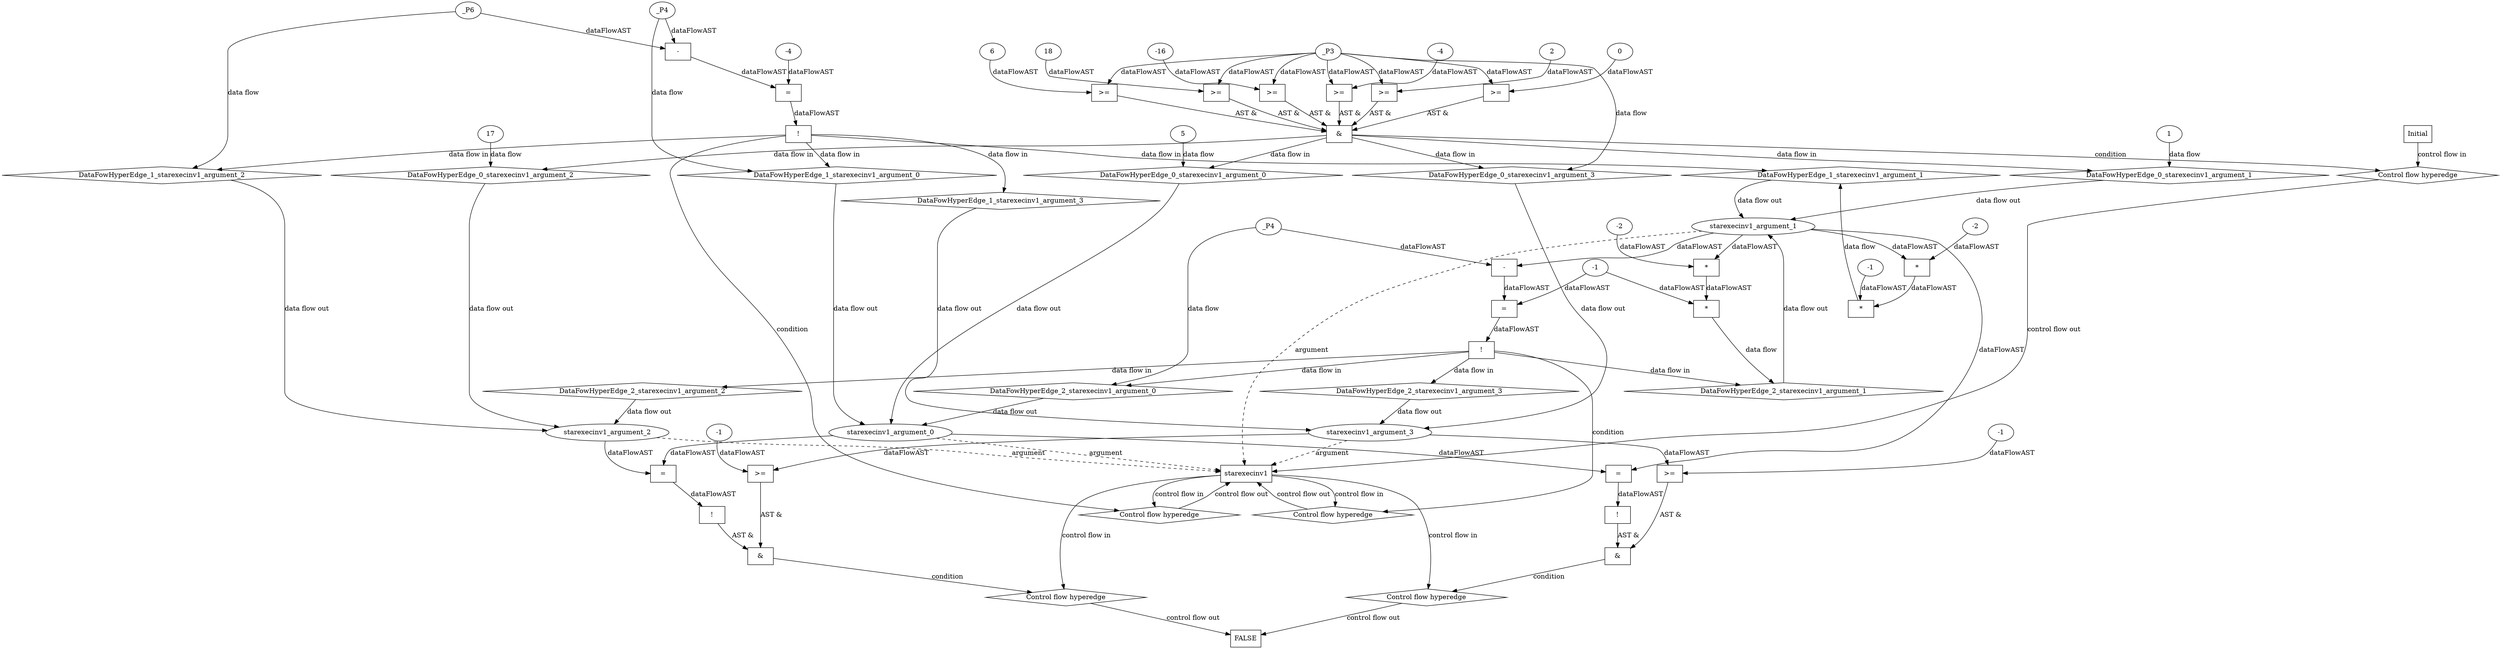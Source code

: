 digraph dag {
"starexecinv1" [label="starexecinv1" nodeName="starexecinv1" class=cfn  shape="rect"];
FALSE [label="FALSE" nodeName=FALSE class=cfn  shape="rect"];
Initial [label="Initial" nodeName=Initial class=cfn  shape="rect"];
ControlFowHyperEdge_0 [label="Control flow hyperedge" nodeName=ControlFowHyperEdge_0 class=controlFlowHyperEdge shape="diamond"];
"Initial" -> ControlFowHyperEdge_0 [label="control flow in"]
ControlFowHyperEdge_0 -> "starexecinv1" [label="control flow out"]
ControlFowHyperEdge_1 [label="Control flow hyperedge" nodeName=ControlFowHyperEdge_1 class=controlFlowHyperEdge shape="diamond"];
"starexecinv1" -> ControlFowHyperEdge_1 [label="control flow in"]
ControlFowHyperEdge_1 -> "starexecinv1" [label="control flow out"]
ControlFowHyperEdge_2 [label="Control flow hyperedge" nodeName=ControlFowHyperEdge_2 class=controlFlowHyperEdge shape="diamond"];
"starexecinv1" -> ControlFowHyperEdge_2 [label="control flow in"]
ControlFowHyperEdge_2 -> "starexecinv1" [label="control flow out"]
ControlFowHyperEdge_3 [label="Control flow hyperedge" nodeName=ControlFowHyperEdge_3 class=controlFlowHyperEdge shape="diamond"];
"starexecinv1" -> ControlFowHyperEdge_3 [label="control flow in"]
ControlFowHyperEdge_3 -> "FALSE" [label="control flow out"]
ControlFowHyperEdge_4 [label="Control flow hyperedge" nodeName=ControlFowHyperEdge_4 class=controlFlowHyperEdge shape="diamond"];
"starexecinv1" -> ControlFowHyperEdge_4 [label="control flow in"]
ControlFowHyperEdge_4 -> "FALSE" [label="control flow out"]
"starexecinv1_argument_0" [label="starexecinv1_argument_0" nodeName=argument0 class=argument  head="starexecinv1" shape="oval"];
"starexecinv1_argument_0" -> "starexecinv1"[label="argument" style="dashed"]
"starexecinv1_argument_1" [label="starexecinv1_argument_1" nodeName=argument1 class=argument  head="starexecinv1" shape="oval"];
"starexecinv1_argument_1" -> "starexecinv1"[label="argument" style="dashed"]
"starexecinv1_argument_2" [label="starexecinv1_argument_2" nodeName=argument2 class=argument  head="starexecinv1" shape="oval"];
"starexecinv1_argument_2" -> "starexecinv1"[label="argument" style="dashed"]
"starexecinv1_argument_3" [label="starexecinv1_argument_3" nodeName=argument3 class=argument  head="starexecinv1" shape="oval"];
"starexecinv1_argument_3" -> "starexecinv1"[label="argument" style="dashed"]

"xxxstarexecinv1___Initial_0xxx_and" [label="&" nodeName="xxxstarexecinv1___Initial_0xxx_and" class=Operator shape="rect"];
"xxxstarexecinv1___Initial_0xxxguard3_node_0" [label=">=" nodeName="xxxstarexecinv1___Initial_0xxxguard3_node_0" class=Operator  shape="rect"];
"xxxstarexecinv1___Initial_0xxxguard3_node_2" [label="6" nodeName="xxxstarexecinv1___Initial_0xxxguard3_node_2" class=Literal ];
"xxxstarexecinv1___Initial_0xxxdataFlow3_node_0" -> "xxxstarexecinv1___Initial_0xxxguard3_node_0"[label="dataFlowAST"]
"xxxstarexecinv1___Initial_0xxxguard3_node_2" -> "xxxstarexecinv1___Initial_0xxxguard3_node_0"[label="dataFlowAST"]

"xxxstarexecinv1___Initial_0xxxguard3_node_0" -> "xxxstarexecinv1___Initial_0xxx_and" [label="AST &"];
"xxxstarexecinv1___Initial_0xxxguard5_node_0" [label=">=" nodeName="xxxstarexecinv1___Initial_0xxxguard5_node_0" class=Operator  shape="rect"];
"xxxstarexecinv1___Initial_0xxxguard5_node_2" [label="18" nodeName="xxxstarexecinv1___Initial_0xxxguard5_node_2" class=Literal ];
"xxxstarexecinv1___Initial_0xxxdataFlow3_node_0" -> "xxxstarexecinv1___Initial_0xxxguard5_node_0"[label="dataFlowAST"]
"xxxstarexecinv1___Initial_0xxxguard5_node_2" -> "xxxstarexecinv1___Initial_0xxxguard5_node_0"[label="dataFlowAST"]

"xxxstarexecinv1___Initial_0xxxguard5_node_0" -> "xxxstarexecinv1___Initial_0xxx_and" [label="AST &"];
"xxxstarexecinv1___Initial_0xxxguard4_node_0" [label=">=" nodeName="xxxstarexecinv1___Initial_0xxxguard4_node_0" class=Operator  shape="rect"];
"xxxstarexecinv1___Initial_0xxxguard4_node_2" [label="2" nodeName="xxxstarexecinv1___Initial_0xxxguard4_node_2" class=Literal ];
"xxxstarexecinv1___Initial_0xxxdataFlow3_node_0" -> "xxxstarexecinv1___Initial_0xxxguard4_node_0"[label="dataFlowAST"]
"xxxstarexecinv1___Initial_0xxxguard4_node_2" -> "xxxstarexecinv1___Initial_0xxxguard4_node_0"[label="dataFlowAST"]

"xxxstarexecinv1___Initial_0xxxguard4_node_0" -> "xxxstarexecinv1___Initial_0xxx_and" [label="AST &"];
"xxxstarexecinv1___Initial_0xxxguard1_node_0" [label=">=" nodeName="xxxstarexecinv1___Initial_0xxxguard1_node_0" class=Operator  shape="rect"];
"xxxstarexecinv1___Initial_0xxxguard1_node_2" [label="-16" nodeName="xxxstarexecinv1___Initial_0xxxguard1_node_2" class=Literal ];
"xxxstarexecinv1___Initial_0xxxdataFlow3_node_0" -> "xxxstarexecinv1___Initial_0xxxguard1_node_0"[label="dataFlowAST"]
"xxxstarexecinv1___Initial_0xxxguard1_node_2" -> "xxxstarexecinv1___Initial_0xxxguard1_node_0"[label="dataFlowAST"]

"xxxstarexecinv1___Initial_0xxxguard1_node_0" -> "xxxstarexecinv1___Initial_0xxx_and" [label="AST &"];
"xxxstarexecinv1___Initial_0xxxguard_0_node_0" [label=">=" nodeName="xxxstarexecinv1___Initial_0xxxguard_0_node_0" class=Operator  shape="rect"];
"xxxstarexecinv1___Initial_0xxxguard_0_node_2" [label="0" nodeName="xxxstarexecinv1___Initial_0xxxguard_0_node_2" class=Literal ];
"xxxstarexecinv1___Initial_0xxxdataFlow3_node_0" -> "xxxstarexecinv1___Initial_0xxxguard_0_node_0"[label="dataFlowAST"]
"xxxstarexecinv1___Initial_0xxxguard_0_node_2" -> "xxxstarexecinv1___Initial_0xxxguard_0_node_0"[label="dataFlowAST"]

"xxxstarexecinv1___Initial_0xxxguard_0_node_0" -> "xxxstarexecinv1___Initial_0xxx_and" [label="AST &"];
"xxxstarexecinv1___Initial_0xxxguard2_node_0" [label=">=" nodeName="xxxstarexecinv1___Initial_0xxxguard2_node_0" class=Operator  shape="rect"];
"xxxstarexecinv1___Initial_0xxxguard2_node_2" [label="-4" nodeName="xxxstarexecinv1___Initial_0xxxguard2_node_2" class=Literal ];
"xxxstarexecinv1___Initial_0xxxdataFlow3_node_0" -> "xxxstarexecinv1___Initial_0xxxguard2_node_0"[label="dataFlowAST"]
"xxxstarexecinv1___Initial_0xxxguard2_node_2" -> "xxxstarexecinv1___Initial_0xxxguard2_node_0"[label="dataFlowAST"]

"xxxstarexecinv1___Initial_0xxxguard2_node_0" -> "xxxstarexecinv1___Initial_0xxx_and" [label="AST &"];
"xxxstarexecinv1___Initial_0xxx_and" -> "ControlFowHyperEdge_0" [label="condition"];
"xxxstarexecinv1___Initial_0xxxdataFlow_0_node_0" [label="5" nodeName="xxxstarexecinv1___Initial_0xxxdataFlow_0_node_0" class=Literal ];

"xxxstarexecinv1___Initial_0xxxdataFlow_0_node_0" -> "DataFowHyperEdge_0_starexecinv1_argument_0" [label="data flow"];
"xxxstarexecinv1___Initial_0xxxdataFlow1_node_0" [label="1" nodeName="xxxstarexecinv1___Initial_0xxxdataFlow1_node_0" class=Literal ];

"xxxstarexecinv1___Initial_0xxxdataFlow1_node_0" -> "DataFowHyperEdge_0_starexecinv1_argument_1" [label="data flow"];
"xxxstarexecinv1___Initial_0xxxdataFlow2_node_0" [label="17" nodeName="xxxstarexecinv1___Initial_0xxxdataFlow2_node_0" class=Literal ];

"xxxstarexecinv1___Initial_0xxxdataFlow2_node_0" -> "DataFowHyperEdge_0_starexecinv1_argument_2" [label="data flow"];
"xxxstarexecinv1___Initial_0xxxdataFlow3_node_0" [label="_P3" nodeName="xxxstarexecinv1___Initial_0xxxdataFlow3_node_0" class=Constant ];

"xxxstarexecinv1___Initial_0xxxdataFlow3_node_0" -> "DataFowHyperEdge_0_starexecinv1_argument_3" [label="data flow"];
"xxxstarexecinv1___starexecinv1_1xxxguard_0_node_0" [label="!" nodeName="xxxstarexecinv1___starexecinv1_1xxxguard_0_node_0" class=Operator shape="rect"];
"xxxstarexecinv1___starexecinv1_1xxxguard_0_node_1" [label="=" nodeName="xxxstarexecinv1___starexecinv1_1xxxguard_0_node_1" class=Operator  shape="rect"];
"xxxstarexecinv1___starexecinv1_1xxxguard_0_node_2" [label="-" nodeName="xxxstarexecinv1___starexecinv1_1xxxguard_0_node_2" class= Operator shape="rect"];
"xxxstarexecinv1___starexecinv1_1xxxguard_0_node_5" [label="-4" nodeName="xxxstarexecinv1___starexecinv1_1xxxguard_0_node_5" class=Literal ];
"xxxstarexecinv1___starexecinv1_1xxxguard_0_node_1" -> "xxxstarexecinv1___starexecinv1_1xxxguard_0_node_0"[label="dataFlowAST"]
"xxxstarexecinv1___starexecinv1_1xxxguard_0_node_2" -> "xxxstarexecinv1___starexecinv1_1xxxguard_0_node_1"[label="dataFlowAST"]
"xxxstarexecinv1___starexecinv1_1xxxguard_0_node_5" -> "xxxstarexecinv1___starexecinv1_1xxxguard_0_node_1"[label="dataFlowAST"]
"xxxstarexecinv1___starexecinv1_1xxxdataFlow2_node_0" -> "xxxstarexecinv1___starexecinv1_1xxxguard_0_node_2"[label="dataFlowAST"]
"xxxstarexecinv1___starexecinv1_1xxxdataFlow_0_node_0" -> "xxxstarexecinv1___starexecinv1_1xxxguard_0_node_2"[label="dataFlowAST"]

"xxxstarexecinv1___starexecinv1_1xxxguard_0_node_0" -> "ControlFowHyperEdge_1" [label="condition"];
"xxxstarexecinv1___starexecinv1_1xxxdataFlow_0_node_0" [label="_P4" nodeName="xxxstarexecinv1___starexecinv1_1xxxdataFlow_0_node_0" class=Constant ];

"xxxstarexecinv1___starexecinv1_1xxxdataFlow_0_node_0" -> "DataFowHyperEdge_1_starexecinv1_argument_0" [label="data flow"];
"xxxstarexecinv1___starexecinv1_1xxxdataFlow1_node_0" [label="*" nodeName="xxxstarexecinv1___starexecinv1_1xxxdataFlow1_node_0" class=Operator  shape="rect"];
"xxxstarexecinv1___starexecinv1_1xxxdataFlow1_node_1" [label="-1" nodeName="xxxstarexecinv1___starexecinv1_1xxxdataFlow1_node_1" class=Coeff ];
"xxxstarexecinv1___starexecinv1_1xxxdataFlow1_node_2" [label="*" nodeName="xxxstarexecinv1___starexecinv1_1xxxdataFlow1_node_2" class=Operator  shape="rect"];
"xxxstarexecinv1___starexecinv1_1xxxdataFlow1_node_3" [label="-2" nodeName="xxxstarexecinv1___starexecinv1_1xxxdataFlow1_node_3" class=Coeff ];
"xxxstarexecinv1___starexecinv1_1xxxdataFlow1_node_1" -> "xxxstarexecinv1___starexecinv1_1xxxdataFlow1_node_0"[label="dataFlowAST"]
"xxxstarexecinv1___starexecinv1_1xxxdataFlow1_node_2" -> "xxxstarexecinv1___starexecinv1_1xxxdataFlow1_node_0"[label="dataFlowAST"]
"starexecinv1_argument_1" -> "xxxstarexecinv1___starexecinv1_1xxxdataFlow1_node_2"[label="dataFlowAST"]
"xxxstarexecinv1___starexecinv1_1xxxdataFlow1_node_3" -> "xxxstarexecinv1___starexecinv1_1xxxdataFlow1_node_2"[label="dataFlowAST"]

"xxxstarexecinv1___starexecinv1_1xxxdataFlow1_node_0" -> "DataFowHyperEdge_1_starexecinv1_argument_1" [label="data flow"];
"xxxstarexecinv1___starexecinv1_1xxxdataFlow2_node_0" [label="_P6" nodeName="xxxstarexecinv1___starexecinv1_1xxxdataFlow2_node_0" class=Constant ];

"xxxstarexecinv1___starexecinv1_1xxxdataFlow2_node_0" -> "DataFowHyperEdge_1_starexecinv1_argument_2" [label="data flow"];
"xxxstarexecinv1___starexecinv1_2xxxguard_0_node_0" [label="!" nodeName="xxxstarexecinv1___starexecinv1_2xxxguard_0_node_0" class=Operator shape="rect"];
"xxxstarexecinv1___starexecinv1_2xxxguard_0_node_1" [label="=" nodeName="xxxstarexecinv1___starexecinv1_2xxxguard_0_node_1" class=Operator  shape="rect"];
"xxxstarexecinv1___starexecinv1_2xxxguard_0_node_2" [label="-" nodeName="xxxstarexecinv1___starexecinv1_2xxxguard_0_node_2" class= Operator shape="rect"];
"xxxstarexecinv1___starexecinv1_2xxxdataFlow1_node_1" [label="-1" nodeName="xxxstarexecinv1___starexecinv1_2xxxdataFlow1_node_1" class=Literal ];
"xxxstarexecinv1___starexecinv1_2xxxguard_0_node_1" -> "xxxstarexecinv1___starexecinv1_2xxxguard_0_node_0"[label="dataFlowAST"]
"xxxstarexecinv1___starexecinv1_2xxxguard_0_node_2" -> "xxxstarexecinv1___starexecinv1_2xxxguard_0_node_1"[label="dataFlowAST"]
"xxxstarexecinv1___starexecinv1_2xxxdataFlow1_node_1" -> "xxxstarexecinv1___starexecinv1_2xxxguard_0_node_1"[label="dataFlowAST"]
"starexecinv1_argument_1" -> "xxxstarexecinv1___starexecinv1_2xxxguard_0_node_2"[label="dataFlowAST"]
"xxxstarexecinv1___starexecinv1_2xxxdataFlow_0_node_0" -> "xxxstarexecinv1___starexecinv1_2xxxguard_0_node_2"[label="dataFlowAST"]

"xxxstarexecinv1___starexecinv1_2xxxguard_0_node_0" -> "ControlFowHyperEdge_2" [label="condition"];
"xxxstarexecinv1___starexecinv1_2xxxdataFlow_0_node_0" [label="_P4" nodeName="xxxstarexecinv1___starexecinv1_2xxxdataFlow_0_node_0" class=Constant ];

"xxxstarexecinv1___starexecinv1_2xxxdataFlow_0_node_0" -> "DataFowHyperEdge_2_starexecinv1_argument_0" [label="data flow"];
"xxxstarexecinv1___starexecinv1_2xxxdataFlow1_node_0" [label="*" nodeName="xxxstarexecinv1___starexecinv1_2xxxdataFlow1_node_0" class=Operator  shape="rect"];
"xxxstarexecinv1___starexecinv1_2xxxdataFlow1_node_1" [label="-1" nodeName="xxxstarexecinv1___starexecinv1_2xxxdataFlow1_node_1" class=Coeff ];
"xxxstarexecinv1___starexecinv1_2xxxdataFlow1_node_2" [label="*" nodeName="xxxstarexecinv1___starexecinv1_2xxxdataFlow1_node_2" class=Operator  shape="rect"];
"xxxstarexecinv1___starexecinv1_2xxxdataFlow1_node_3" [label="-2" nodeName="xxxstarexecinv1___starexecinv1_2xxxdataFlow1_node_3" class=Coeff ];
"xxxstarexecinv1___starexecinv1_2xxxdataFlow1_node_1" -> "xxxstarexecinv1___starexecinv1_2xxxdataFlow1_node_0"[label="dataFlowAST"]
"xxxstarexecinv1___starexecinv1_2xxxdataFlow1_node_2" -> "xxxstarexecinv1___starexecinv1_2xxxdataFlow1_node_0"[label="dataFlowAST"]
"starexecinv1_argument_1" -> "xxxstarexecinv1___starexecinv1_2xxxdataFlow1_node_2"[label="dataFlowAST"]
"xxxstarexecinv1___starexecinv1_2xxxdataFlow1_node_3" -> "xxxstarexecinv1___starexecinv1_2xxxdataFlow1_node_2"[label="dataFlowAST"]

"xxxstarexecinv1___starexecinv1_2xxxdataFlow1_node_0" -> "DataFowHyperEdge_2_starexecinv1_argument_1" [label="data flow"];
"xxxFALSE___starexecinv1_3xxx_and" [label="&" nodeName="xxxFALSE___starexecinv1_3xxx_and" class=Operator shape="rect"];
"xxxFALSE___starexecinv1_3xxxguard_0_node_0" [label="!" nodeName="xxxFALSE___starexecinv1_3xxxguard_0_node_0" class=Operator shape="rect"];
"xxxFALSE___starexecinv1_3xxxguard_0_node_1" [label="=" nodeName="xxxFALSE___starexecinv1_3xxxguard_0_node_1" class=Operator  shape="rect"];
"xxxFALSE___starexecinv1_3xxxguard_0_node_1" -> "xxxFALSE___starexecinv1_3xxxguard_0_node_0"[label="dataFlowAST"]
"starexecinv1_argument_2" -> "xxxFALSE___starexecinv1_3xxxguard_0_node_1"[label="dataFlowAST"]
"starexecinv1_argument_0" -> "xxxFALSE___starexecinv1_3xxxguard_0_node_1"[label="dataFlowAST"]

"xxxFALSE___starexecinv1_3xxxguard_0_node_0" -> "xxxFALSE___starexecinv1_3xxx_and" [label="AST &"];
"xxxFALSE___starexecinv1_3xxxguard1_node_0" [label=">=" nodeName="xxxFALSE___starexecinv1_3xxxguard1_node_0" class=Operator  shape="rect"];
"xxxFALSE___starexecinv1_3xxxguard1_node_1" [label="-1" nodeName="xxxFALSE___starexecinv1_3xxxguard1_node_1" class=Literal ];
"xxxFALSE___starexecinv1_3xxxguard1_node_1" -> "xxxFALSE___starexecinv1_3xxxguard1_node_0"[label="dataFlowAST"]
"starexecinv1_argument_3" -> "xxxFALSE___starexecinv1_3xxxguard1_node_0"[label="dataFlowAST"]

"xxxFALSE___starexecinv1_3xxxguard1_node_0" -> "xxxFALSE___starexecinv1_3xxx_and" [label="AST &"];
"xxxFALSE___starexecinv1_3xxx_and" -> "ControlFowHyperEdge_3" [label="condition"];
"xxxFALSE___starexecinv1_4xxx_and" [label="&" nodeName="xxxFALSE___starexecinv1_4xxx_and" class=Operator shape="rect"];
"xxxFALSE___starexecinv1_4xxxguard_0_node_0" [label="!" nodeName="xxxFALSE___starexecinv1_4xxxguard_0_node_0" class=Operator shape="rect"];
"xxxFALSE___starexecinv1_4xxxguard_0_node_1" [label="=" nodeName="xxxFALSE___starexecinv1_4xxxguard_0_node_1" class=Operator  shape="rect"];
"xxxFALSE___starexecinv1_4xxxguard_0_node_1" -> "xxxFALSE___starexecinv1_4xxxguard_0_node_0"[label="dataFlowAST"]
"starexecinv1_argument_1" -> "xxxFALSE___starexecinv1_4xxxguard_0_node_1"[label="dataFlowAST"]
"starexecinv1_argument_0" -> "xxxFALSE___starexecinv1_4xxxguard_0_node_1"[label="dataFlowAST"]

"xxxFALSE___starexecinv1_4xxxguard_0_node_0" -> "xxxFALSE___starexecinv1_4xxx_and" [label="AST &"];
"xxxFALSE___starexecinv1_4xxxguard1_node_0" [label=">=" nodeName="xxxFALSE___starexecinv1_4xxxguard1_node_0" class=Operator  shape="rect"];
"xxxFALSE___starexecinv1_4xxxguard1_node_1" [label="-1" nodeName="xxxFALSE___starexecinv1_4xxxguard1_node_1" class=Literal ];
"xxxFALSE___starexecinv1_4xxxguard1_node_1" -> "xxxFALSE___starexecinv1_4xxxguard1_node_0"[label="dataFlowAST"]
"starexecinv1_argument_3" -> "xxxFALSE___starexecinv1_4xxxguard1_node_0"[label="dataFlowAST"]

"xxxFALSE___starexecinv1_4xxxguard1_node_0" -> "xxxFALSE___starexecinv1_4xxx_and" [label="AST &"];
"xxxFALSE___starexecinv1_4xxx_and" -> "ControlFowHyperEdge_4" [label="condition"];
"DataFowHyperEdge_0_starexecinv1_argument_0" [label="DataFowHyperEdge_0_starexecinv1_argument_0" nodeName="DataFowHyperEdge_0_starexecinv1_argument_0" class=DataFlowHyperedge shape="diamond"];
"DataFowHyperEdge_0_starexecinv1_argument_0" -> "starexecinv1_argument_0"[label="data flow out"]
"xxxstarexecinv1___Initial_0xxx_and" -> "DataFowHyperEdge_0_starexecinv1_argument_0"[label="data flow in"]
"DataFowHyperEdge_0_starexecinv1_argument_1" [label="DataFowHyperEdge_0_starexecinv1_argument_1" nodeName="DataFowHyperEdge_0_starexecinv1_argument_1" class=DataFlowHyperedge shape="diamond"];
"DataFowHyperEdge_0_starexecinv1_argument_1" -> "starexecinv1_argument_1"[label="data flow out"]
"xxxstarexecinv1___Initial_0xxx_and" -> "DataFowHyperEdge_0_starexecinv1_argument_1"[label="data flow in"]
"DataFowHyperEdge_0_starexecinv1_argument_2" [label="DataFowHyperEdge_0_starexecinv1_argument_2" nodeName="DataFowHyperEdge_0_starexecinv1_argument_2" class=DataFlowHyperedge shape="diamond"];
"DataFowHyperEdge_0_starexecinv1_argument_2" -> "starexecinv1_argument_2"[label="data flow out"]
"xxxstarexecinv1___Initial_0xxx_and" -> "DataFowHyperEdge_0_starexecinv1_argument_2"[label="data flow in"]
"DataFowHyperEdge_0_starexecinv1_argument_3" [label="DataFowHyperEdge_0_starexecinv1_argument_3" nodeName="DataFowHyperEdge_0_starexecinv1_argument_3" class=DataFlowHyperedge shape="diamond"];
"DataFowHyperEdge_0_starexecinv1_argument_3" -> "starexecinv1_argument_3"[label="data flow out"]
"xxxstarexecinv1___Initial_0xxx_and" -> "DataFowHyperEdge_0_starexecinv1_argument_3"[label="data flow in"]
"DataFowHyperEdge_1_starexecinv1_argument_0" [label="DataFowHyperEdge_1_starexecinv1_argument_0" nodeName="DataFowHyperEdge_1_starexecinv1_argument_0" class=DataFlowHyperedge shape="diamond"];
"DataFowHyperEdge_1_starexecinv1_argument_0" -> "starexecinv1_argument_0"[label="data flow out"]
"xxxstarexecinv1___starexecinv1_1xxxguard_0_node_0" -> "DataFowHyperEdge_1_starexecinv1_argument_0"[label="data flow in"]
"DataFowHyperEdge_1_starexecinv1_argument_1" [label="DataFowHyperEdge_1_starexecinv1_argument_1" nodeName="DataFowHyperEdge_1_starexecinv1_argument_1" class=DataFlowHyperedge shape="diamond"];
"DataFowHyperEdge_1_starexecinv1_argument_1" -> "starexecinv1_argument_1"[label="data flow out"]
"xxxstarexecinv1___starexecinv1_1xxxguard_0_node_0" -> "DataFowHyperEdge_1_starexecinv1_argument_1"[label="data flow in"]
"DataFowHyperEdge_1_starexecinv1_argument_2" [label="DataFowHyperEdge_1_starexecinv1_argument_2" nodeName="DataFowHyperEdge_1_starexecinv1_argument_2" class=DataFlowHyperedge shape="diamond"];
"DataFowHyperEdge_1_starexecinv1_argument_2" -> "starexecinv1_argument_2"[label="data flow out"]
"xxxstarexecinv1___starexecinv1_1xxxguard_0_node_0" -> "DataFowHyperEdge_1_starexecinv1_argument_2"[label="data flow in"]
"DataFowHyperEdge_1_starexecinv1_argument_3" [label="DataFowHyperEdge_1_starexecinv1_argument_3" nodeName="DataFowHyperEdge_1_starexecinv1_argument_3" class=DataFlowHyperedge shape="diamond"];
"DataFowHyperEdge_1_starexecinv1_argument_3" -> "starexecinv1_argument_3"[label="data flow out"]
"xxxstarexecinv1___starexecinv1_1xxxguard_0_node_0" -> "DataFowHyperEdge_1_starexecinv1_argument_3"[label="data flow in"]
"DataFowHyperEdge_2_starexecinv1_argument_0" [label="DataFowHyperEdge_2_starexecinv1_argument_0" nodeName="DataFowHyperEdge_2_starexecinv1_argument_0" class=DataFlowHyperedge shape="diamond"];
"DataFowHyperEdge_2_starexecinv1_argument_0" -> "starexecinv1_argument_0"[label="data flow out"]
"xxxstarexecinv1___starexecinv1_2xxxguard_0_node_0" -> "DataFowHyperEdge_2_starexecinv1_argument_0"[label="data flow in"]
"DataFowHyperEdge_2_starexecinv1_argument_1" [label="DataFowHyperEdge_2_starexecinv1_argument_1" nodeName="DataFowHyperEdge_2_starexecinv1_argument_1" class=DataFlowHyperedge shape="diamond"];
"DataFowHyperEdge_2_starexecinv1_argument_1" -> "starexecinv1_argument_1"[label="data flow out"]
"xxxstarexecinv1___starexecinv1_2xxxguard_0_node_0" -> "DataFowHyperEdge_2_starexecinv1_argument_1"[label="data flow in"]
"DataFowHyperEdge_2_starexecinv1_argument_2" [label="DataFowHyperEdge_2_starexecinv1_argument_2" nodeName="DataFowHyperEdge_2_starexecinv1_argument_2" class=DataFlowHyperedge shape="diamond"];
"DataFowHyperEdge_2_starexecinv1_argument_2" -> "starexecinv1_argument_2"[label="data flow out"]
"xxxstarexecinv1___starexecinv1_2xxxguard_0_node_0" -> "DataFowHyperEdge_2_starexecinv1_argument_2"[label="data flow in"]
"DataFowHyperEdge_2_starexecinv1_argument_3" [label="DataFowHyperEdge_2_starexecinv1_argument_3" nodeName="DataFowHyperEdge_2_starexecinv1_argument_3" class=DataFlowHyperedge shape="diamond"];
"DataFowHyperEdge_2_starexecinv1_argument_3" -> "starexecinv1_argument_3"[label="data flow out"]
"xxxstarexecinv1___starexecinv1_2xxxguard_0_node_0" -> "DataFowHyperEdge_2_starexecinv1_argument_3"[label="data flow in"]




}
